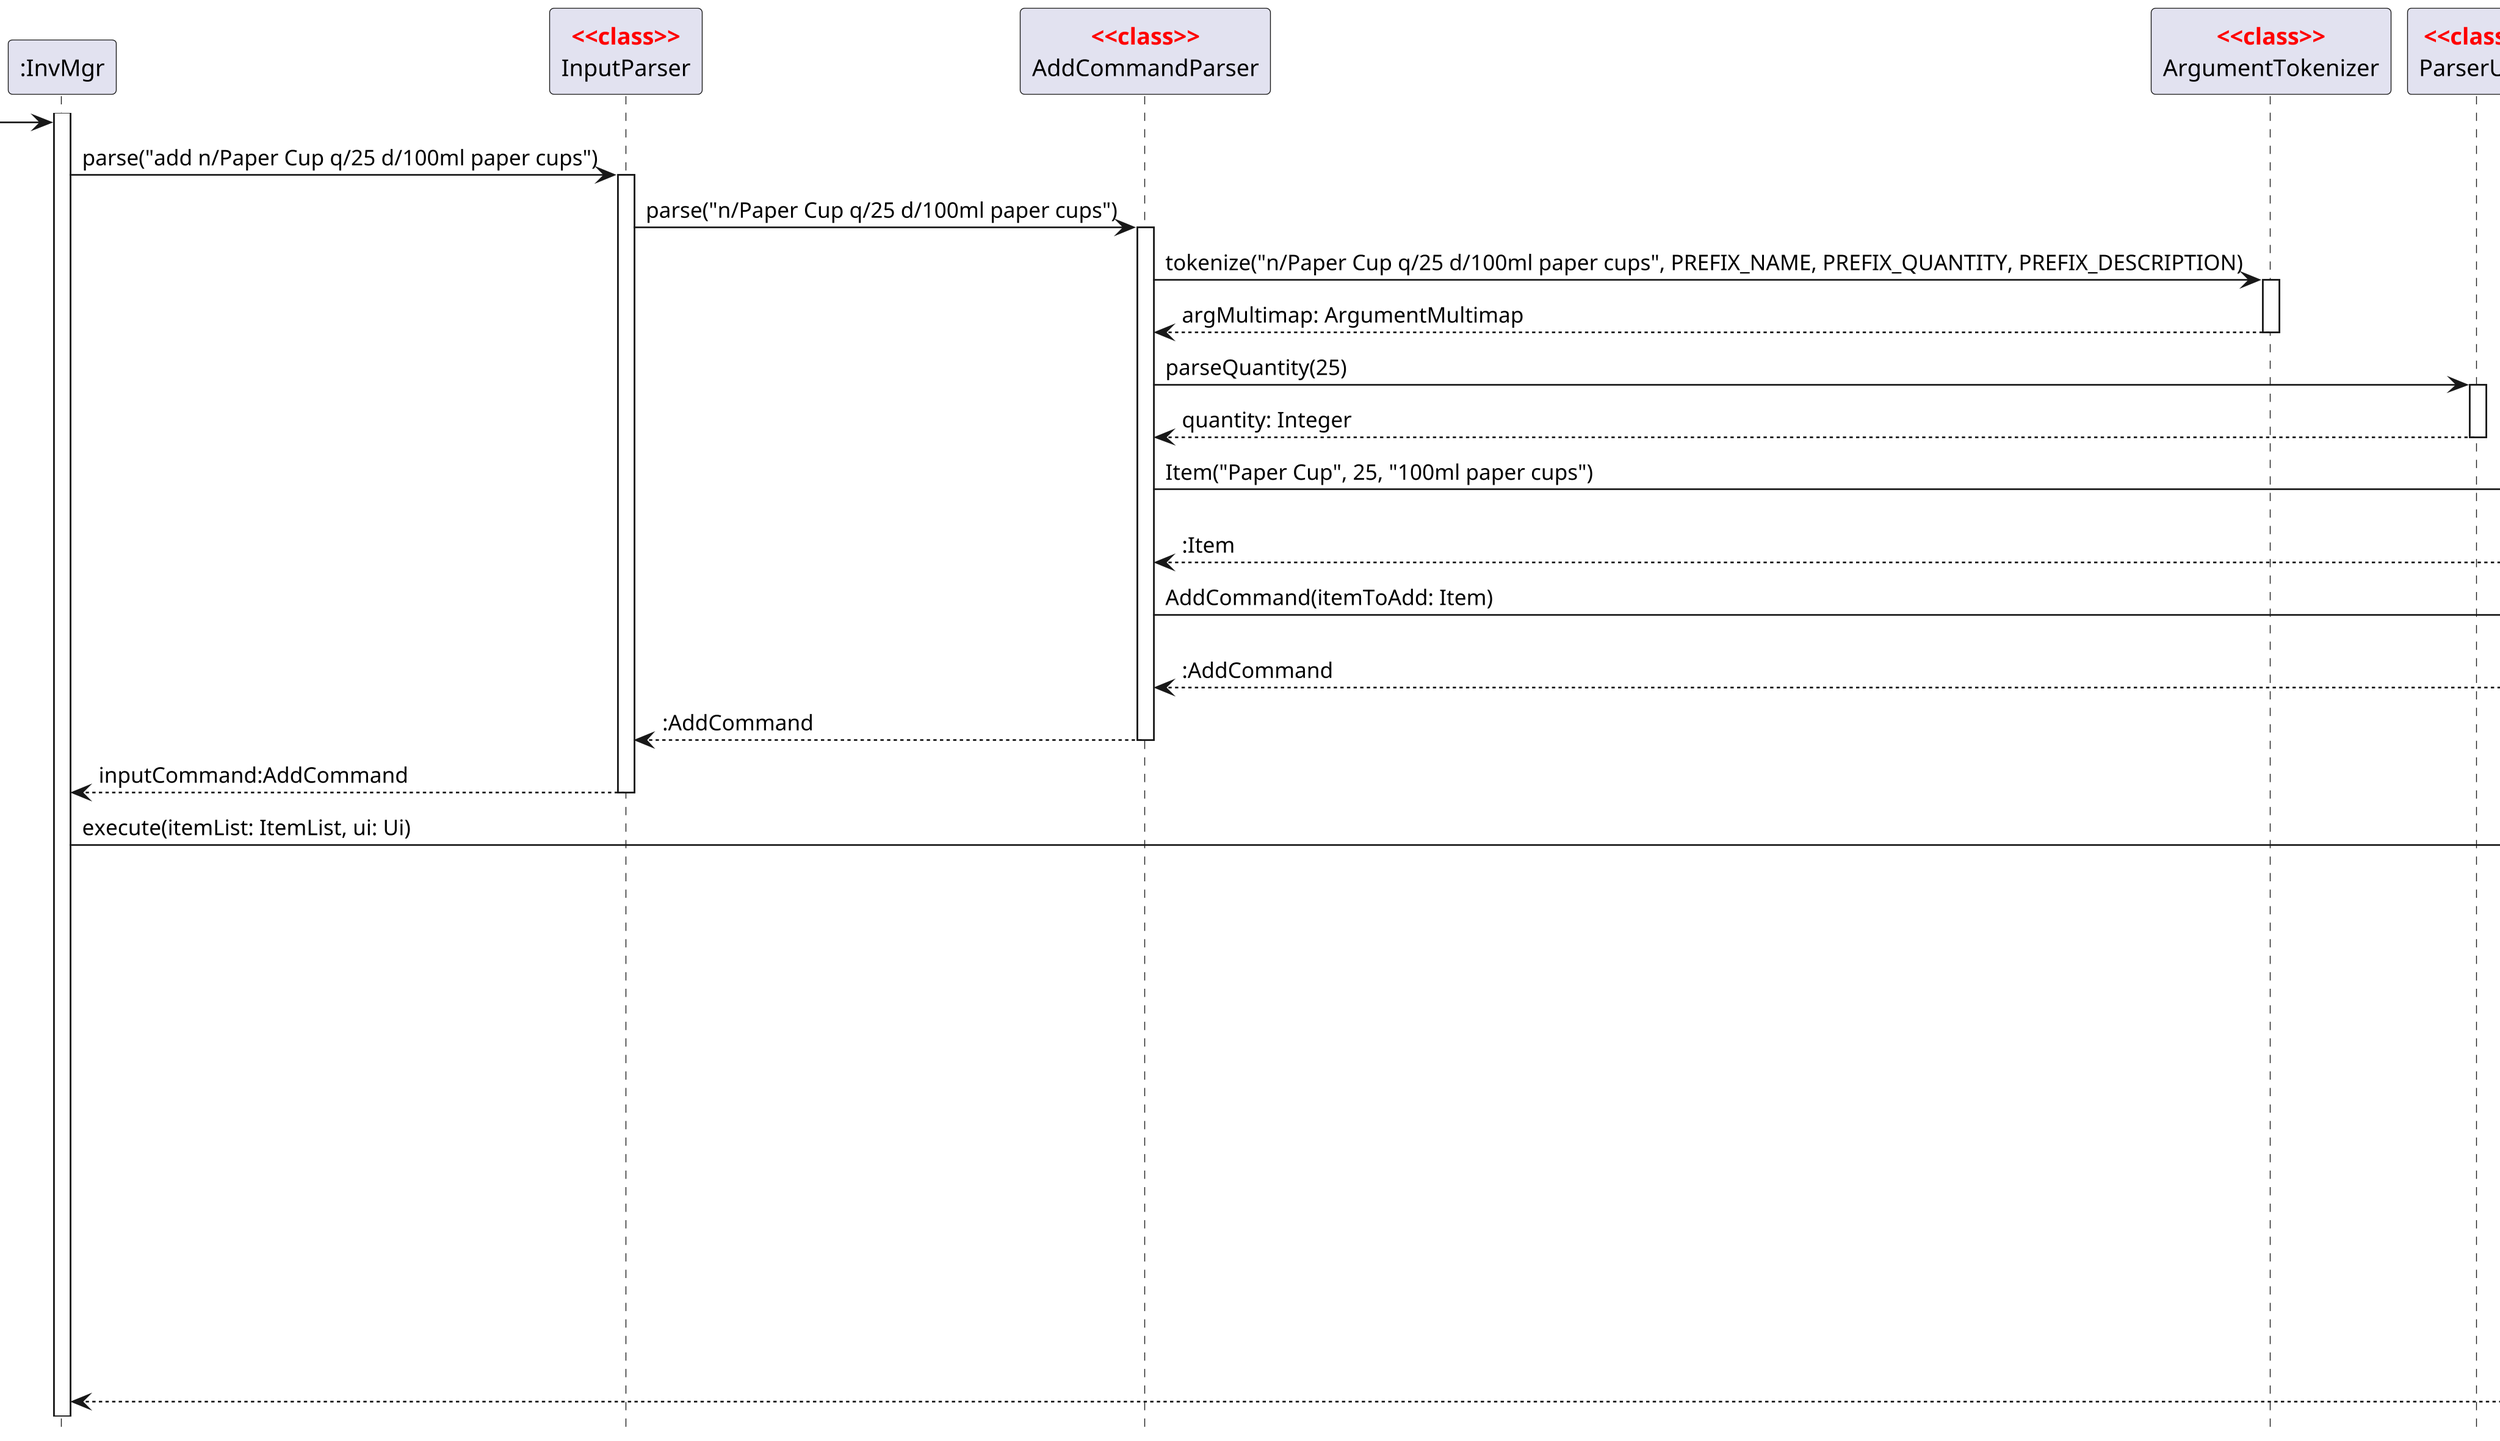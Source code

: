 @startuml
'https://plantuml.com/sequence-diagram
hide footbox

skinparam guillemet false
skinparam sequenceStereotypeFontColor red
skinparam sequenceStereotypeFontStyle bold
skinparam dpi 260

Participant ":InvMgr" as invmgr
Participant "InputParser" as input <<class>>
Participant "AddCommandParser" as parser <<class>>
Participant "ArgumentTokenizer" as arg <<class>>
Participant "ParserUtils" as utils <<class>>
Participant "item:Item" as item
Participant "inputCommand:AddCommand" as cmd
Participant "itemList:ItemList" as itemlist
Participant "ui:Ui" as ui

activate invmgr

-> invmgr
invmgr -> input:parse("add n/Paper Cup q/25 d/100ml paper cups")
activate input

input -> parser:parse("n/Paper Cup q/25 d/100ml paper cups")
activate parser

parser -> arg:tokenize("n/Paper Cup q/25 d/100ml paper cups", PREFIX_NAME, PREFIX_QUANTITY, PREFIX_DESCRIPTION)
activate arg
return argMultimap: ArgumentMultimap

parser -> utils:parseQuantity(25)
activate utils
return quantity: Integer

create item
parser -> item:Item("Paper Cup", 25, "100ml paper cups")
activate item
return :Item

create cmd
parser -> cmd:AddCommand(itemToAdd: Item)
activate cmd
return :AddCommand

return :AddCommand

return inputCommand:AddCommand

invmgr -> cmd:execute(itemList: ItemList, ui: Ui)
activate cmd

cmd -> itemlist:getItemArrayList()
activate itemlist
return List<Item>: items

cmd -> cmd:checkItemInList("Paper Cup", List<Item>: items)
activate cmd

return

alt isNotInList
    cmd -> itemlist:addItem(itemToAdd: Item)
    activate itemlist
    return

    cmd -> ui:showMessages(itemToAdd + " has been added!")
    activate ui
    return
else else
    cmd -> ui:showMessages(DUPLICATE_ITEM_MESSAGE)
    activate ui
    return
end

return
@enduml